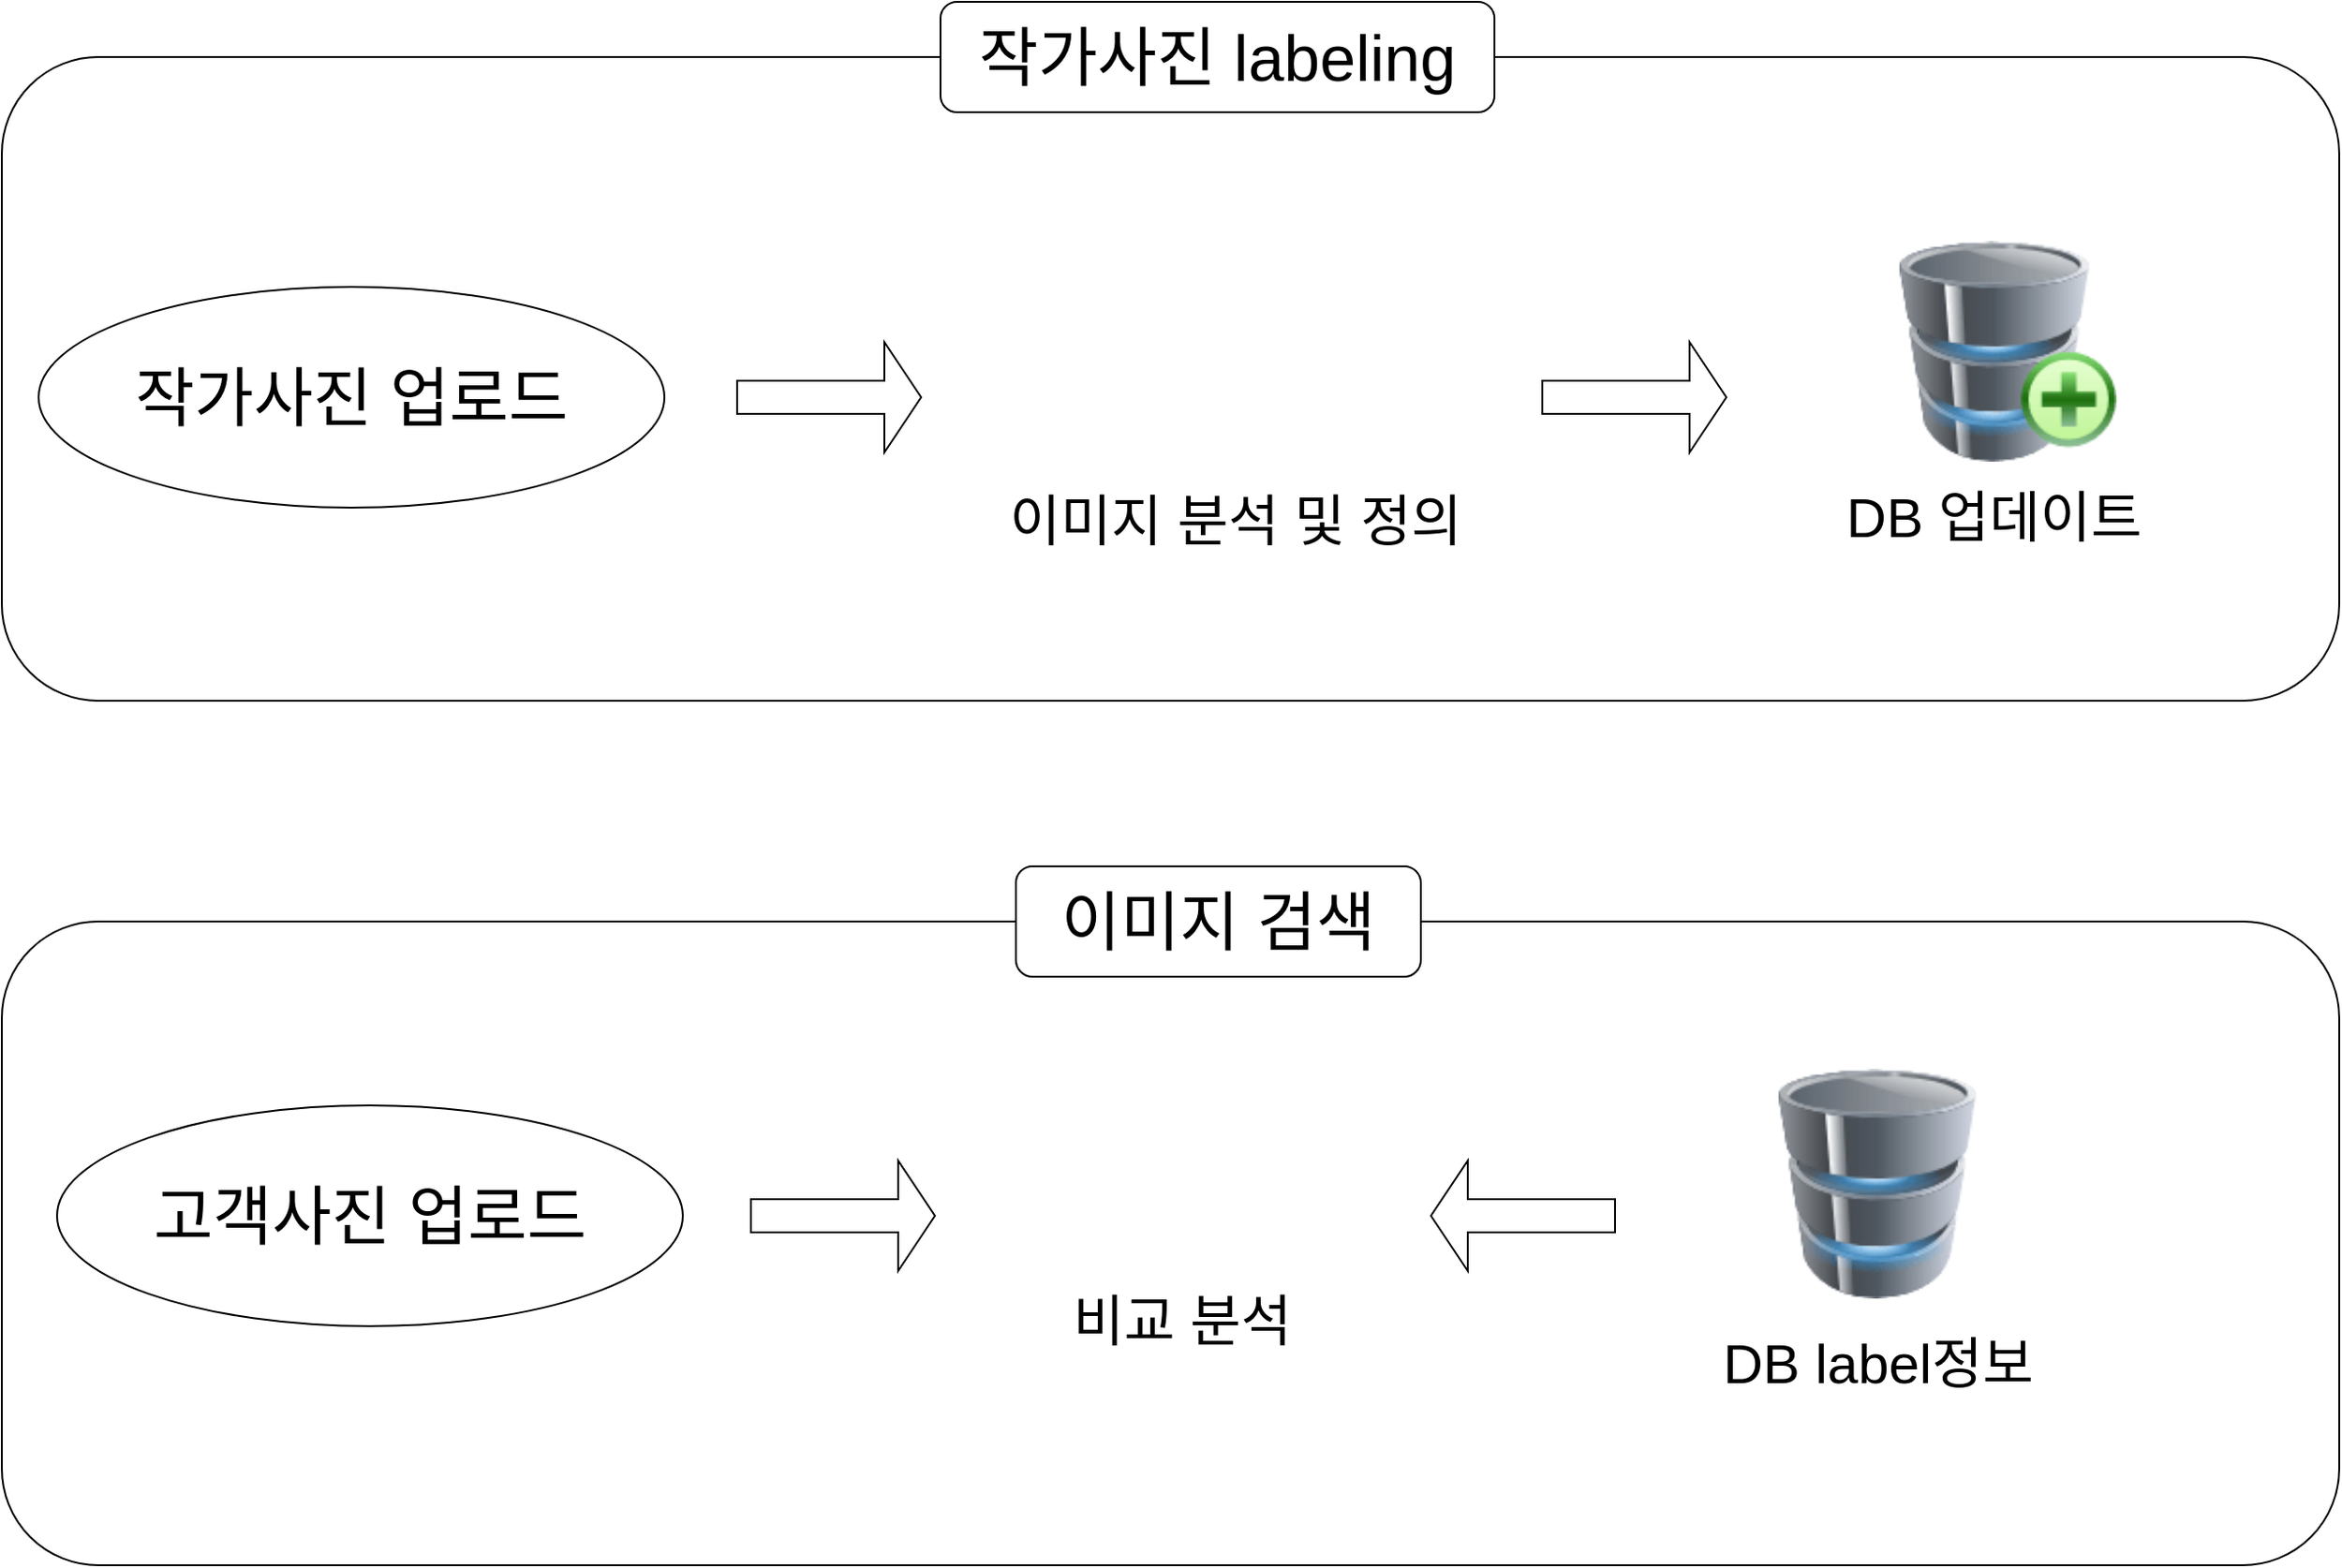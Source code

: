 <mxfile version="15.5.0" type="github">
  <diagram id="XfAZiI8CaQrhfZUaU5dn" name="Page-1">
    <mxGraphModel dx="2500" dy="908" grid="1" gridSize="10" guides="1" tooltips="1" connect="1" arrows="1" fold="1" page="1" pageScale="1" pageWidth="827" pageHeight="1169" math="0" shadow="0">
      <root>
        <mxCell id="0" />
        <mxCell id="1" parent="0" />
        <mxCell id="Dx7y4EGR-CTOSj1UD8kM-30" value="" style="group" vertex="1" connectable="0" parent="1">
          <mxGeometry x="330" y="620" width="204" height="160" as="geometry" />
        </mxCell>
        <mxCell id="Dx7y4EGR-CTOSj1UD8kM-31" value="" style="shape=image;html=1;verticalAlign=top;verticalLabelPosition=bottom;labelBackgroundColor=#ffffff;imageAspect=0;aspect=fixed;image=https://cdn4.iconfinder.com/data/icons/social-media-and-logos-12/32/Logo_reddit_robot-128.png" vertex="1" parent="Dx7y4EGR-CTOSj1UD8kM-30">
          <mxGeometry width="128" height="128" as="geometry" />
        </mxCell>
        <mxCell id="Dx7y4EGR-CTOSj1UD8kM-32" value="&lt;span style=&quot;font-weight: normal&quot;&gt;&lt;font style=&quot;font-size: 30px&quot;&gt;비교 분석&lt;/font&gt;&lt;/span&gt;" style="text;html=1;resizable=0;autosize=1;align=center;verticalAlign=middle;points=[];fillColor=none;strokeColor=none;rounded=0;fontStyle=1;fontSize=35;" vertex="1" parent="Dx7y4EGR-CTOSj1UD8kM-30">
          <mxGeometry x="-6" y="110" width="140" height="50" as="geometry" />
        </mxCell>
        <mxCell id="Dx7y4EGR-CTOSj1UD8kM-33" value="" style="shape=singleArrow;whiteSpace=wrap;html=1;fontSize=35;" vertex="1" parent="1">
          <mxGeometry x="160" y="670" width="100" height="60" as="geometry" />
        </mxCell>
        <mxCell id="Dx7y4EGR-CTOSj1UD8kM-34" value="" style="shape=singleArrow;whiteSpace=wrap;html=1;fontSize=35;direction=west;" vertex="1" parent="1">
          <mxGeometry x="529.5" y="670" width="100" height="60" as="geometry" />
        </mxCell>
        <mxCell id="Dx7y4EGR-CTOSj1UD8kM-35" value="" style="group" vertex="1" connectable="0" parent="1">
          <mxGeometry x="-247" y="40" width="1270" height="380" as="geometry" />
        </mxCell>
        <mxCell id="Dx7y4EGR-CTOSj1UD8kM-28" value="" style="group" vertex="1" connectable="0" parent="Dx7y4EGR-CTOSj1UD8kM-35">
          <mxGeometry width="1270" height="380" as="geometry" />
        </mxCell>
        <mxCell id="Dx7y4EGR-CTOSj1UD8kM-23" value="" style="rounded=1;whiteSpace=wrap;html=1;fontSize=30;fillColor=none;" vertex="1" parent="Dx7y4EGR-CTOSj1UD8kM-28">
          <mxGeometry y="30" width="1270" height="350" as="geometry" />
        </mxCell>
        <mxCell id="Dx7y4EGR-CTOSj1UD8kM-12" value="작가사진 labeling" style="rounded=1;whiteSpace=wrap;html=1;fontSize=35;" vertex="1" parent="Dx7y4EGR-CTOSj1UD8kM-28">
          <mxGeometry x="510" width="301" height="60" as="geometry" />
        </mxCell>
        <mxCell id="Dx7y4EGR-CTOSj1UD8kM-11" value="" style="group" vertex="1" connectable="0" parent="Dx7y4EGR-CTOSj1UD8kM-35">
          <mxGeometry x="606" y="145" width="204" height="160" as="geometry" />
        </mxCell>
        <mxCell id="Dx7y4EGR-CTOSj1UD8kM-6" value="" style="shape=image;html=1;verticalAlign=top;verticalLabelPosition=bottom;labelBackgroundColor=#ffffff;imageAspect=0;aspect=fixed;image=https://cdn4.iconfinder.com/data/icons/social-media-and-logos-12/32/Logo_reddit_robot-128.png" vertex="1" parent="Dx7y4EGR-CTOSj1UD8kM-11">
          <mxGeometry width="128" height="128" as="geometry" />
        </mxCell>
        <mxCell id="Dx7y4EGR-CTOSj1UD8kM-9" value="&lt;span style=&quot;font-weight: normal&quot;&gt;&lt;font style=&quot;font-size: 30px&quot;&gt;이미지 분석 및 정의&lt;/font&gt;&lt;/span&gt;" style="text;html=1;resizable=0;autosize=1;align=center;verticalAlign=middle;points=[];fillColor=none;strokeColor=none;rounded=0;fontStyle=1;fontSize=35;" vertex="1" parent="Dx7y4EGR-CTOSj1UD8kM-11">
          <mxGeometry x="-76" y="110" width="280" height="50" as="geometry" />
        </mxCell>
        <mxCell id="Dx7y4EGR-CTOSj1UD8kM-14" value="작가사진 업로드" style="ellipse;whiteSpace=wrap;html=1;fontSize=35;" vertex="1" parent="Dx7y4EGR-CTOSj1UD8kM-35">
          <mxGeometry x="20" y="155" width="340" height="120" as="geometry" />
        </mxCell>
        <mxCell id="Dx7y4EGR-CTOSj1UD8kM-15" value="" style="shape=singleArrow;whiteSpace=wrap;html=1;fontSize=35;" vertex="1" parent="Dx7y4EGR-CTOSj1UD8kM-35">
          <mxGeometry x="399.5" y="185" width="100" height="60" as="geometry" />
        </mxCell>
        <mxCell id="Dx7y4EGR-CTOSj1UD8kM-16" value="" style="shape=singleArrow;whiteSpace=wrap;html=1;fontSize=35;" vertex="1" parent="Dx7y4EGR-CTOSj1UD8kM-35">
          <mxGeometry x="837" y="185" width="100" height="60" as="geometry" />
        </mxCell>
        <mxCell id="Dx7y4EGR-CTOSj1UD8kM-20" value="" style="group" vertex="1" connectable="0" parent="Dx7y4EGR-CTOSj1UD8kM-35">
          <mxGeometry x="987" y="130" width="190" height="170" as="geometry" />
        </mxCell>
        <mxCell id="Dx7y4EGR-CTOSj1UD8kM-18" value="" style="image;html=1;image=img/lib/clip_art/computers/Database_Add_128x128.png;fontSize=35;" vertex="1" parent="Dx7y4EGR-CTOSj1UD8kM-20">
          <mxGeometry x="43" width="120" height="120" as="geometry" />
        </mxCell>
        <mxCell id="Dx7y4EGR-CTOSj1UD8kM-19" value="DB 업데이트" style="text;html=1;resizable=0;autosize=1;align=center;verticalAlign=middle;points=[];fillColor=none;strokeColor=none;rounded=0;fontSize=30;" vertex="1" parent="Dx7y4EGR-CTOSj1UD8kM-20">
          <mxGeometry y="130" width="190" height="40" as="geometry" />
        </mxCell>
        <mxCell id="Dx7y4EGR-CTOSj1UD8kM-37" value="" style="image;html=1;image=img/lib/clip_art/computers/Database_128x128.png;fontSize=30;fillColor=none;" vertex="1" parent="1">
          <mxGeometry x="717" y="620" width="110" height="125" as="geometry" />
        </mxCell>
        <mxCell id="Dx7y4EGR-CTOSj1UD8kM-38" value="DB label정보" style="text;html=1;resizable=0;autosize=1;align=center;verticalAlign=middle;points=[];fillColor=none;strokeColor=none;rounded=0;fontSize=30;" vertex="1" parent="1">
          <mxGeometry x="677" y="760" width="190" height="40" as="geometry" />
        </mxCell>
        <mxCell id="Dx7y4EGR-CTOSj1UD8kM-40" value="" style="group" vertex="1" connectable="0" parent="1">
          <mxGeometry x="-247" y="510" width="1270" height="380" as="geometry" />
        </mxCell>
        <mxCell id="Dx7y4EGR-CTOSj1UD8kM-27" value="" style="rounded=1;whiteSpace=wrap;html=1;fontSize=30;fillColor=none;" vertex="1" parent="Dx7y4EGR-CTOSj1UD8kM-40">
          <mxGeometry y="30" width="1270" height="350" as="geometry" />
        </mxCell>
        <mxCell id="Dx7y4EGR-CTOSj1UD8kM-13" value="이미지 검색" style="rounded=1;whiteSpace=wrap;html=1;fontSize=35;" vertex="1" parent="Dx7y4EGR-CTOSj1UD8kM-40">
          <mxGeometry x="551" width="220" height="60" as="geometry" />
        </mxCell>
        <mxCell id="Dx7y4EGR-CTOSj1UD8kM-39" value="고객사진 업로드" style="ellipse;whiteSpace=wrap;html=1;fontSize=35;" vertex="1" parent="1">
          <mxGeometry x="-217" y="640" width="340" height="120" as="geometry" />
        </mxCell>
      </root>
    </mxGraphModel>
  </diagram>
</mxfile>
